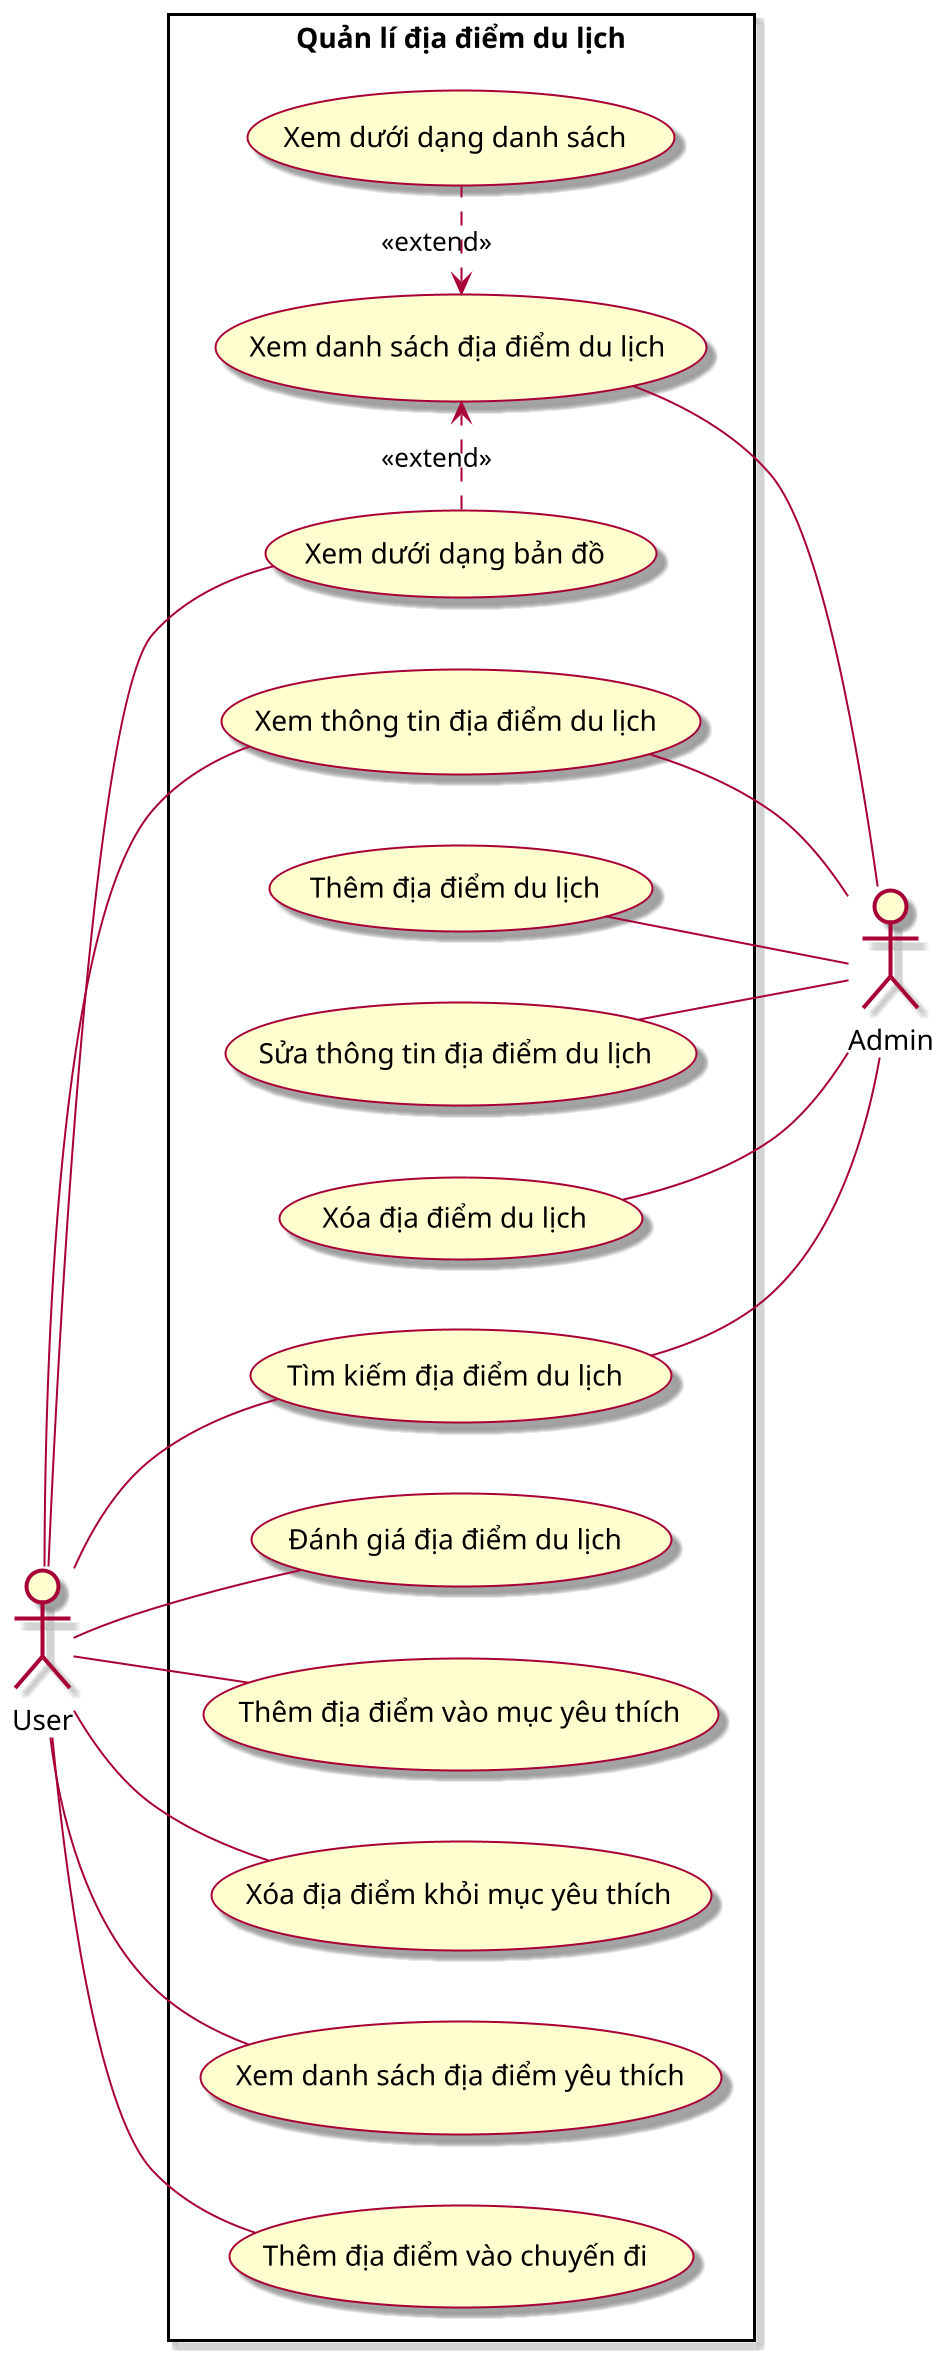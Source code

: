 @startuml ManagePlaceUC

left to right direction
skin rose
scale 2

actor "User" as u
actor "Admin" as a

rectangle "Quản lí địa điểm du lịch" {
    usecase "Xem danh sách địa điểm du lịch" as UC1
    usecase "Xem thông tin địa điểm du lịch" as UC2
    usecase "Thêm địa điểm du lịch" as UC3
    usecase "Sửa thông tin địa điểm du lịch" as UC4
    usecase "Xóa địa điểm du lịch" as UC5
    usecase "Tìm kiếm địa điểm du lịch" as UC6
    usecase "Đánh giá địa điểm du lịch" as UC7
    usecase "Xem dưới dạng bản đồ" as UC8
    usecase "Xem dưới dạng danh sách" as UC9
    usecase "Thêm địa điểm vào mục yêu thích" as UC10
    usecase "Xóa địa điểm khỏi mục yêu thích" as UC11
    usecase "Xem danh sách địa điểm yêu thích" as UC12
    usecase "Thêm địa điểm vào chuyến đi" as UC13
}

u -- UC2
u -- UC6
u -- UC7
u -- UC8
u -- UC10
u -- UC11
u -- UC12
u -- UC13

UC1 -- a
UC2 -- a
UC3 -- a
UC4 -- a
UC5 -- a
UC6 -- a

UC1 <.left. UC8 : <<extend>>
UC1 <.right. UC9 : <<extend>>

@enduml